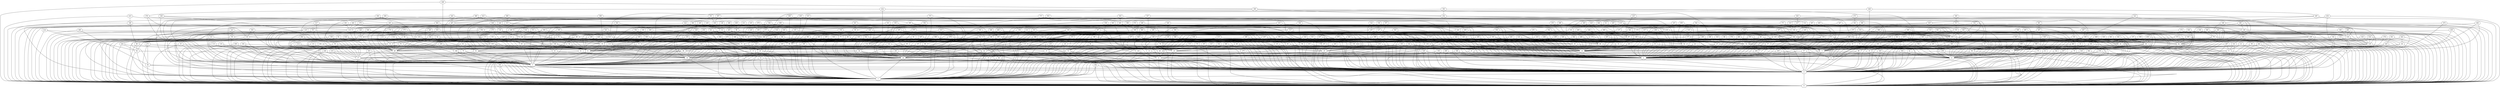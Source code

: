 /* Created by igraph 0.7.0 */
graph {
  0;
  1;
  2;
  3;
  4;
  5;
  6;
  7;
  8;
  9;
  10;
  11;
  12;
  13;
  14;
  15;
  16;
  17;
  18;
  19;
  20;
  21;
  22;
  23;
  24;
  25;
  26;
  27;
  28;
  29;
  30;
  31;
  32;
  33;
  34;
  35;
  36;
  37;
  38;
  39;
  40;
  41;
  42;
  43;
  44;
  45;
  46;
  47;
  48;
  49;
  50;
  51;
  52;
  53;
  54;
  55;
  56;
  57;
  58;
  59;
  60;
  61;
  62;
  63;
  64;
  65;
  66;
  67;
  68;
  69;
  70;
  71;
  72;
  73;
  74;
  75;
  76;
  77;
  78;
  79;
  80;
  81;
  82;
  83;
  84;
  85;
  86;
  87;
  88;
  89;
  90;
  91;
  92;
  93;
  94;
  95;
  96;
  97;
  98;
  99;
  100;
  101;
  102;
  103;
  104;
  105;
  106;
  107;
  108;
  109;
  110;
  111;
  112;
  113;
  114;
  115;
  116;
  117;
  118;
  119;
  120;
  121;
  122;
  123;
  124;
  125;
  126;
  127;
  128;
  129;
  130;
  131;
  132;
  133;
  134;
  135;
  136;
  137;
  138;
  139;
  140;
  141;
  142;
  143;
  144;
  145;
  146;
  147;
  148;
  149;
  150;
  151;
  152;
  153;
  154;
  155;
  156;
  157;
  158;
  159;
  160;
  161;
  162;
  163;
  164;
  165;
  166;
  167;
  168;
  169;
  170;
  171;
  172;
  173;
  174;
  175;
  176;
  177;
  178;
  179;
  180;
  181;
  182;
  183;
  184;
  185;
  186;
  187;
  188;
  189;
  190;
  191;
  192;
  193;
  194;
  195;
  196;
  197;
  198;
  199;
  200;
  201;
  202;
  203;
  204;
  205;
  206;
  207;
  208;
  209;
  210;
  211;
  212;
  213;
  214;
  215;
  216;
  217;
  218;
  219;
  220;
  221;
  222;
  223;
  224;
  225;
  226;
  227;
  228;
  229;
  230;
  231;
  232;
  233;
  234;
  235;
  236;
  237;
  238;
  239;
  240;
  241;
  242;
  243;
  244;
  245;
  246;
  247;
  248;
  249;
  250;
  251;
  252;
  253;
  254;
  255;
  256;
  257;
  258;
  259;
  260;
  261;
  262;
  263;
  264;
  265;
  266;
  267;
  268;
  269;
  270;
  271;
  272;
  273;
  274;
  275;
  276;
  277;
  278;
  279;
  280;
  281;
  282;
  283;
  284;
  285;
  286;
  287;
  288;
  289;
  290;
  291;
  292;
  293;
  294;
  295;
  296;
  297;
  298;
  299;
  300;
  301;
  302;
  303;
  304;
  305;
  306;
  307;
  308;
  309;
  310;
  311;
  312;
  313;
  314;
  315;
  316;
  317;
  318;
  319;
  320;
  321;
  322;
  323;
  324;
  325;
  326;
  327;
  328;
  329;
  330;
  331;
  332;
  333;
  334;
  335;
  336;
  337;
  338;
  339;
  340;
  341;
  342;
  343;
  344;
  345;
  346;
  347;
  348;
  349;
  350;
  351;
  352;
  353;
  354;
  355;
  356;
  357;
  358;
  359;
  360;
  361;
  362;
  363;
  364;
  365;
  366;
  367;
  368;
  369;
  370;
  371;
  372;
  373;
  374;
  375;
  376;
  377;
  378;
  379;
  380;
  381;
  382;
  383;
  384;
  385;
  386;
  387;
  388;
  389;
  390;
  391;
  392;
  393;
  394;
  395;
  396;
  397;
  398;
  399;
  400;
  401;
  402;
  403;
  404;
  405;
  406;
  407;
  408;
  409;
  410;
  411;
  412;
  413;
  414;
  415;
  416;
  417;
  418;
  419;
  420;
  421;
  422;
  423;
  424;
  425;
  426;
  427;
  428;
  429;
  430;
  431;
  432;
  433;
  434;
  435;
  436;
  437;
  438;
  439;
  440;
  441;
  442;
  443;
  444;
  445;
  446;
  447;
  448;
  449;
  450;
  451;
  452;
  453;
  454;
  455;
  456;
  457;
  458;
  459;
  460;
  461;
  462;
  463;
  464;
  465;
  466;
  467;
  468;
  469;
  470;
  471;
  472;
  473;
  474;
  475;
  476;
  477;
  478;
  479;
  480;
  481;
  482;
  483;
  484;
  485;
  486;
  487;
  488;
  489;
  490;
  491;
  492;
  493;
  494;
  495;
  496;
  497;
  498;
  499;

  1 -- 0;
  2 -- 0;
  3 -- 0;
  4 -- 0;
  5 -- 0;
  6 -- 0;
  7 -- 0;
  8 -- 0;
  9 -- 0;
  10 -- 0;
  11 -- 0;
  12 -- 0;
  13 -- 0;
  16 -- 0;
  17 -- 0;
  19 -- 0;
  20 -- 0;
  21 -- 0;
  24 -- 0;
  27 -- 0;
  28 -- 0;
  29 -- 0;
  30 -- 0;
  31 -- 0;
  32 -- 0;
  34 -- 0;
  38 -- 0;
  40 -- 0;
  41 -- 0;
  43 -- 0;
  44 -- 0;
  45 -- 0;
  47 -- 0;
  50 -- 0;
  51 -- 0;
  52 -- 0;
  54 -- 0;
  56 -- 0;
  58 -- 0;
  59 -- 0;
  61 -- 0;
  62 -- 0;
  63 -- 0;
  64 -- 0;
  67 -- 0;
  69 -- 0;
  70 -- 0;
  72 -- 0;
  73 -- 0;
  75 -- 0;
  76 -- 0;
  78 -- 0;
  83 -- 0;
  84 -- 0;
  85 -- 0;
  95 -- 0;
  96 -- 0;
  99 -- 0;
  100 -- 0;
  102 -- 0;
  108 -- 0;
  109 -- 0;
  110 -- 0;
  113 -- 0;
  114 -- 0;
  116 -- 0;
  129 -- 0;
  130 -- 0;
  131 -- 0;
  133 -- 0;
  134 -- 0;
  140 -- 0;
  148 -- 0;
  152 -- 0;
  157 -- 0;
  159 -- 0;
  164 -- 0;
  166 -- 0;
  174 -- 0;
  175 -- 0;
  178 -- 0;
  179 -- 0;
  181 -- 0;
  182 -- 0;
  186 -- 0;
  188 -- 0;
  194 -- 0;
  202 -- 0;
  204 -- 0;
  216 -- 0;
  217 -- 0;
  220 -- 0;
  223 -- 0;
  227 -- 0;
  233 -- 0;
  235 -- 0;
  236 -- 0;
  238 -- 0;
  244 -- 0;
  246 -- 0;
  254 -- 0;
  257 -- 0;
  259 -- 0;
  265 -- 0;
  266 -- 0;
  267 -- 0;
  270 -- 0;
  271 -- 0;
  272 -- 0;
  273 -- 0;
  288 -- 0;
  291 -- 0;
  294 -- 0;
  301 -- 0;
  306 -- 0;
  311 -- 0;
  320 -- 0;
  334 -- 0;
  337 -- 0;
  343 -- 0;
  345 -- 0;
  352 -- 0;
  357 -- 0;
  358 -- 0;
  361 -- 0;
  365 -- 0;
  366 -- 0;
  367 -- 0;
  370 -- 0;
  379 -- 0;
  384 -- 0;
  386 -- 0;
  387 -- 0;
  390 -- 0;
  391 -- 0;
  398 -- 0;
  399 -- 0;
  400 -- 0;
  402 -- 0;
  405 -- 0;
  408 -- 0;
  414 -- 0;
  415 -- 0;
  421 -- 0;
  427 -- 0;
  434 -- 0;
  435 -- 0;
  443 -- 0;
  445 -- 0;
  446 -- 0;
  453 -- 0;
  455 -- 0;
  457 -- 0;
  462 -- 0;
  467 -- 0;
  468 -- 0;
  470 -- 0;
  476 -- 0;
  485 -- 0;
  492 -- 0;
  494 -- 0;
  2 -- 1;
  3 -- 1;
  6 -- 1;
  8 -- 1;
  11 -- 1;
  13 -- 1;
  14 -- 1;
  15 -- 1;
  18 -- 1;
  19 -- 1;
  20 -- 1;
  24 -- 1;
  25 -- 1;
  26 -- 1;
  35 -- 1;
  36 -- 1;
  45 -- 1;
  54 -- 1;
  55 -- 1;
  60 -- 1;
  64 -- 1;
  67 -- 1;
  68 -- 1;
  69 -- 1;
  71 -- 1;
  77 -- 1;
  83 -- 1;
  92 -- 1;
  98 -- 1;
  100 -- 1;
  104 -- 1;
  117 -- 1;
  121 -- 1;
  126 -- 1;
  127 -- 1;
  136 -- 1;
  142 -- 1;
  145 -- 1;
  146 -- 1;
  149 -- 1;
  166 -- 1;
  168 -- 1;
  170 -- 1;
  174 -- 1;
  194 -- 1;
  196 -- 1;
  212 -- 1;
  236 -- 1;
  245 -- 1;
  248 -- 1;
  268 -- 1;
  274 -- 1;
  276 -- 1;
  279 -- 1;
  283 -- 1;
  288 -- 1;
  290 -- 1;
  291 -- 1;
  302 -- 1;
  312 -- 1;
  317 -- 1;
  346 -- 1;
  347 -- 1;
  358 -- 1;
  380 -- 1;
  391 -- 1;
  401 -- 1;
  403 -- 1;
  409 -- 1;
  410 -- 1;
  417 -- 1;
  438 -- 1;
  439 -- 1;
  441 -- 1;
  442 -- 1;
  456 -- 1;
  483 -- 1;
  492 -- 1;
  499 -- 1;
  3 -- 2;
  4 -- 2;
  5 -- 2;
  6 -- 2;
  7 -- 2;
  9 -- 2;
  10 -- 2;
  11 -- 2;
  12 -- 2;
  13 -- 2;
  14 -- 2;
  15 -- 2;
  17 -- 2;
  18 -- 2;
  22 -- 2;
  23 -- 2;
  25 -- 2;
  26 -- 2;
  27 -- 2;
  30 -- 2;
  32 -- 2;
  33 -- 2;
  37 -- 2;
  40 -- 2;
  43 -- 2;
  46 -- 2;
  48 -- 2;
  51 -- 2;
  52 -- 2;
  57 -- 2;
  59 -- 2;
  62 -- 2;
  68 -- 2;
  70 -- 2;
  71 -- 2;
  73 -- 2;
  74 -- 2;
  78 -- 2;
  79 -- 2;
  80 -- 2;
  81 -- 2;
  83 -- 2;
  88 -- 2;
  89 -- 2;
  93 -- 2;
  94 -- 2;
  95 -- 2;
  97 -- 2;
  101 -- 2;
  102 -- 2;
  103 -- 2;
  105 -- 2;
  117 -- 2;
  120 -- 2;
  123 -- 2;
  124 -- 2;
  127 -- 2;
  129 -- 2;
  133 -- 2;
  135 -- 2;
  136 -- 2;
  141 -- 2;
  142 -- 2;
  143 -- 2;
  144 -- 2;
  145 -- 2;
  147 -- 2;
  148 -- 2;
  151 -- 2;
  152 -- 2;
  153 -- 2;
  154 -- 2;
  158 -- 2;
  161 -- 2;
  162 -- 2;
  163 -- 2;
  165 -- 2;
  166 -- 2;
  167 -- 2;
  170 -- 2;
  173 -- 2;
  175 -- 2;
  176 -- 2;
  177 -- 2;
  178 -- 2;
  183 -- 2;
  184 -- 2;
  187 -- 2;
  189 -- 2;
  191 -- 2;
  193 -- 2;
  197 -- 2;
  202 -- 2;
  203 -- 2;
  207 -- 2;
  208 -- 2;
  209 -- 2;
  215 -- 2;
  220 -- 2;
  221 -- 2;
  225 -- 2;
  230 -- 2;
  233 -- 2;
  239 -- 2;
  248 -- 2;
  256 -- 2;
  265 -- 2;
  269 -- 2;
  279 -- 2;
  287 -- 2;
  293 -- 2;
  300 -- 2;
  308 -- 2;
  310 -- 2;
  311 -- 2;
  313 -- 2;
  318 -- 2;
  320 -- 2;
  321 -- 2;
  323 -- 2;
  325 -- 2;
  330 -- 2;
  331 -- 2;
  335 -- 2;
  351 -- 2;
  357 -- 2;
  360 -- 2;
  362 -- 2;
  365 -- 2;
  368 -- 2;
  369 -- 2;
  372 -- 2;
  378 -- 2;
  381 -- 2;
  384 -- 2;
  385 -- 2;
  394 -- 2;
  401 -- 2;
  404 -- 2;
  411 -- 2;
  428 -- 2;
  430 -- 2;
  433 -- 2;
  437 -- 2;
  439 -- 2;
  440 -- 2;
  447 -- 2;
  453 -- 2;
  455 -- 2;
  457 -- 2;
  460 -- 2;
  461 -- 2;
  466 -- 2;
  470 -- 2;
  476 -- 2;
  477 -- 2;
  482 -- 2;
  483 -- 2;
  489 -- 2;
  492 -- 2;
  493 -- 2;
  499 -- 2;
  4 -- 3;
  12 -- 3;
  14 -- 3;
  15 -- 3;
  16 -- 3;
  17 -- 3;
  18 -- 3;
  26 -- 3;
  28 -- 3;
  31 -- 3;
  34 -- 3;
  35 -- 3;
  37 -- 3;
  39 -- 3;
  48 -- 3;
  49 -- 3;
  50 -- 3;
  65 -- 3;
  68 -- 3;
  75 -- 3;
  76 -- 3;
  79 -- 3;
  86 -- 3;
  104 -- 3;
  110 -- 3;
  113 -- 3;
  116 -- 3;
  119 -- 3;
  121 -- 3;
  168 -- 3;
  171 -- 3;
  172 -- 3;
  176 -- 3;
  181 -- 3;
  204 -- 3;
  209 -- 3;
  212 -- 3;
  216 -- 3;
  242 -- 3;
  246 -- 3;
  249 -- 3;
  258 -- 3;
  264 -- 3;
  276 -- 3;
  286 -- 3;
  292 -- 3;
  299 -- 3;
  303 -- 3;
  308 -- 3;
  315 -- 3;
  326 -- 3;
  336 -- 3;
  349 -- 3;
  351 -- 3;
  356 -- 3;
  373 -- 3;
  376 -- 3;
  380 -- 3;
  381 -- 3;
  383 -- 3;
  390 -- 3;
  400 -- 3;
  405 -- 3;
  413 -- 3;
  420 -- 3;
  430 -- 3;
  440 -- 3;
  451 -- 3;
  490 -- 3;
  5 -- 4;
  7 -- 4;
  10 -- 4;
  16 -- 4;
  20 -- 4;
  23 -- 4;
  24 -- 4;
  25 -- 4;
  28 -- 4;
  37 -- 4;
  47 -- 4;
  49 -- 4;
  53 -- 4;
  56 -- 4;
  58 -- 4;
  63 -- 4;
  65 -- 4;
  70 -- 4;
  82 -- 4;
  87 -- 4;
  89 -- 4;
  95 -- 4;
  97 -- 4;
  98 -- 4;
  105 -- 4;
  109 -- 4;
  112 -- 4;
  119 -- 4;
  120 -- 4;
  122 -- 4;
  136 -- 4;
  137 -- 4;
  144 -- 4;
  153 -- 4;
  155 -- 4;
  158 -- 4;
  162 -- 4;
  164 -- 4;
  179 -- 4;
  180 -- 4;
  184 -- 4;
  201 -- 4;
  205 -- 4;
  206 -- 4;
  209 -- 4;
  217 -- 4;
  221 -- 4;
  222 -- 4;
  240 -- 4;
  250 -- 4;
  260 -- 4;
  264 -- 4;
  269 -- 4;
  272 -- 4;
  273 -- 4;
  275 -- 4;
  279 -- 4;
  282 -- 4;
  283 -- 4;
  303 -- 4;
  304 -- 4;
  308 -- 4;
  314 -- 4;
  320 -- 4;
  326 -- 4;
  342 -- 4;
  344 -- 4;
  350 -- 4;
  355 -- 4;
  370 -- 4;
  378 -- 4;
  384 -- 4;
  396 -- 4;
  398 -- 4;
  405 -- 4;
  407 -- 4;
  427 -- 4;
  428 -- 4;
  429 -- 4;
  438 -- 4;
  454 -- 4;
  461 -- 4;
  463 -- 4;
  464 -- 4;
  465 -- 4;
  468 -- 4;
  474 -- 4;
  476 -- 4;
  486 -- 4;
  487 -- 4;
  489 -- 4;
  490 -- 4;
  491 -- 4;
  497 -- 4;
  19 -- 5;
  52 -- 5;
  82 -- 5;
  86 -- 5;
  93 -- 5;
  117 -- 5;
  181 -- 5;
  204 -- 5;
  219 -- 5;
  220 -- 5;
  223 -- 5;
  261 -- 5;
  268 -- 5;
  304 -- 5;
  321 -- 5;
  341 -- 5;
  344 -- 5;
  369 -- 5;
  371 -- 5;
  393 -- 5;
  442 -- 5;
  451 -- 5;
  8 -- 6;
  9 -- 6;
  22 -- 6;
  31 -- 6;
  36 -- 6;
  44 -- 6;
  53 -- 6;
  56 -- 6;
  61 -- 6;
  75 -- 6;
  96 -- 6;
  102 -- 6;
  126 -- 6;
  130 -- 6;
  160 -- 6;
  192 -- 6;
  206 -- 6;
  208 -- 6;
  224 -- 6;
  259 -- 6;
  275 -- 6;
  284 -- 6;
  285 -- 6;
  332 -- 6;
  334 -- 6;
  345 -- 6;
  382 -- 6;
  433 -- 6;
  440 -- 6;
  457 -- 6;
  469 -- 6;
  482 -- 6;
  23 -- 7;
  42 -- 7;
  44 -- 7;
  46 -- 7;
  48 -- 7;
  85 -- 7;
  107 -- 7;
  150 -- 7;
  157 -- 7;
  271 -- 7;
  295 -- 7;
  333 -- 7;
  372 -- 7;
  391 -- 7;
  399 -- 7;
  479 -- 7;
  483 -- 7;
  364 -- 8;
  21 -- 9;
  53 -- 9;
  141 -- 9;
  287 -- 9;
  90 -- 10;
  214 -- 10;
  360 -- 10;
  426 -- 10;
  57 -- 11;
  88 -- 11;
  115 -- 11;
  252 -- 11;
  289 -- 11;
  339 -- 11;
  362 -- 11;
  424 -- 11;
  435 -- 11;
  495 -- 11;
  49 -- 12;
  57 -- 12;
  139 -- 12;
  145 -- 12;
  197 -- 12;
  266 -- 12;
  368 -- 12;
  471 -- 12;
  33 -- 13;
  199 -- 13;
  277 -- 13;
  493 -- 13;
  22 -- 15;
  169 -- 15;
  251 -- 15;
  337 -- 15;
  21 -- 16;
  30 -- 16;
  33 -- 16;
  39 -- 16;
  45 -- 16;
  47 -- 16;
  62 -- 16;
  67 -- 16;
  72 -- 16;
  85 -- 16;
  86 -- 16;
  87 -- 16;
  91 -- 16;
  107 -- 16;
  118 -- 16;
  123 -- 16;
  132 -- 16;
  134 -- 16;
  141 -- 16;
  142 -- 16;
  183 -- 16;
  193 -- 16;
  197 -- 16;
  200 -- 16;
  201 -- 16;
  202 -- 16;
  210 -- 16;
  213 -- 16;
  237 -- 16;
  238 -- 16;
  250 -- 16;
  251 -- 16;
  257 -- 16;
  280 -- 16;
  284 -- 16;
  296 -- 16;
  313 -- 16;
  327 -- 16;
  337 -- 16;
  352 -- 16;
  379 -- 16;
  385 -- 16;
  478 -- 16;
  91 -- 17;
  96 -- 17;
  125 -- 17;
  259 -- 17;
  277 -- 17;
  303 -- 17;
  353 -- 17;
  354 -- 17;
  375 -- 17;
  416 -- 17;
  41 -- 18;
  43 -- 18;
  88 -- 18;
  103 -- 18;
  106 -- 18;
  112 -- 18;
  114 -- 18;
  155 -- 18;
  168 -- 18;
  203 -- 18;
  246 -- 18;
  306 -- 18;
  311 -- 18;
  351 -- 18;
  386 -- 18;
  395 -- 18;
  402 -- 18;
  413 -- 18;
  428 -- 18;
  480 -- 18;
  482 -- 18;
  496 -- 18;
  46 -- 20;
  58 -- 20;
  60 -- 20;
  66 -- 20;
  76 -- 20;
  221 -- 20;
  228 -- 20;
  241 -- 20;
  243 -- 20;
  297 -- 20;
  310 -- 20;
  327 -- 20;
  366 -- 20;
  468 -- 20;
  71 -- 24;
  114 -- 24;
  198 -- 24;
  210 -- 24;
  231 -- 24;
  325 -- 24;
  338 -- 24;
  339 -- 24;
  63 -- 25;
  77 -- 25;
  108 -- 25;
  242 -- 25;
  272 -- 25;
  293 -- 25;
  317 -- 25;
  27 -- 26;
  29 -- 26;
  34 -- 26;
  40 -- 26;
  41 -- 26;
  51 -- 26;
  54 -- 26;
  60 -- 26;
  64 -- 26;
  66 -- 26;
  94 -- 26;
  106 -- 26;
  122 -- 26;
  131 -- 26;
  147 -- 26;
  150 -- 26;
  163 -- 26;
  165 -- 26;
  171 -- 26;
  184 -- 26;
  187 -- 26;
  192 -- 26;
  207 -- 26;
  214 -- 26;
  216 -- 26;
  218 -- 26;
  231 -- 26;
  234 -- 26;
  239 -- 26;
  269 -- 26;
  282 -- 26;
  283 -- 26;
  310 -- 26;
  318 -- 26;
  327 -- 26;
  330 -- 26;
  356 -- 26;
  361 -- 26;
  392 -- 26;
  418 -- 26;
  422 -- 26;
  424 -- 26;
  431 -- 26;
  432 -- 26;
  478 -- 26;
  495 -- 26;
  29 -- 27;
  196 -- 27;
  198 -- 27;
  230 -- 27;
  232 -- 27;
  364 -- 27;
  397 -- 27;
  32 -- 28;
  36 -- 28;
  55 -- 28;
  74 -- 28;
  78 -- 28;
  92 -- 28;
  111 -- 28;
  118 -- 28;
  129 -- 28;
  144 -- 28;
  159 -- 28;
  172 -- 28;
  185 -- 28;
  190 -- 28;
  211 -- 28;
  241 -- 28;
  278 -- 28;
  281 -- 28;
  287 -- 28;
  289 -- 28;
  325 -- 28;
  328 -- 28;
  348 -- 28;
  349 -- 28;
  353 -- 28;
  354 -- 28;
  360 -- 28;
  400 -- 28;
  412 -- 28;
  416 -- 28;
  417 -- 28;
  469 -- 28;
  497 -- 28;
  250 -- 29;
  176 -- 30;
  443 -- 30;
  35 -- 31;
  42 -- 31;
  55 -- 31;
  59 -- 31;
  65 -- 31;
  66 -- 31;
  73 -- 31;
  82 -- 31;
  92 -- 31;
  97 -- 31;
  101 -- 31;
  108 -- 31;
  109 -- 31;
  113 -- 31;
  115 -- 31;
  122 -- 31;
  128 -- 31;
  135 -- 31;
  138 -- 31;
  147 -- 31;
  154 -- 31;
  177 -- 31;
  178 -- 31;
  182 -- 31;
  189 -- 31;
  199 -- 31;
  205 -- 31;
  212 -- 31;
  217 -- 31;
  233 -- 31;
  255 -- 31;
  293 -- 31;
  329 -- 31;
  332 -- 31;
  343 -- 31;
  355 -- 31;
  367 -- 31;
  403 -- 31;
  408 -- 31;
  418 -- 31;
  450 -- 31;
  475 -- 31;
  486 -- 31;
  42 -- 32;
  91 -- 32;
  123 -- 32;
  211 -- 32;
  121 -- 33;
  149 -- 33;
  411 -- 33;
  61 -- 34;
  84 -- 34;
  132 -- 34;
  169 -- 34;
  183 -- 34;
  219 -- 34;
  371 -- 34;
  494 -- 34;
  38 -- 35;
  72 -- 35;
  81 -- 35;
  89 -- 35;
  157 -- 35;
  165 -- 35;
  211 -- 35;
  254 -- 35;
  262 -- 35;
  290 -- 35;
  296 -- 35;
  298 -- 35;
  434 -- 35;
  458 -- 35;
  477 -- 35;
  38 -- 36;
  50 -- 36;
  74 -- 36;
  77 -- 36;
  80 -- 36;
  84 -- 36;
  87 -- 36;
  90 -- 36;
  140 -- 36;
  143 -- 36;
  146 -- 36;
  159 -- 36;
  163 -- 36;
  189 -- 36;
  195 -- 36;
  198 -- 36;
  203 -- 36;
  229 -- 36;
  240 -- 36;
  255 -- 36;
  260 -- 36;
  274 -- 36;
  284 -- 36;
  309 -- 36;
  316 -- 36;
  319 -- 36;
  335 -- 36;
  339 -- 36;
  359 -- 36;
  364 -- 36;
  377 -- 36;
  378 -- 36;
  381 -- 36;
  407 -- 36;
  419 -- 36;
  442 -- 36;
  449 -- 36;
  471 -- 36;
  488 -- 36;
  235 -- 37;
  367 -- 37;
  39 -- 38;
  304 -- 38;
  241 -- 39;
  300 -- 39;
  81 -- 40;
  110 -- 40;
  132 -- 40;
  167 -- 40;
  280 -- 40;
  475 -- 40;
  496 -- 40;
  190 -- 41;
  244 -- 41;
  389 -- 41;
  414 -- 42;
  228 -- 43;
  305 -- 43;
  315 -- 43;
  103 -- 44;
  155 -- 44;
  161 -- 44;
  162 -- 44;
  190 -- 44;
  193 -- 44;
  388 -- 44;
  443 -- 44;
  286 -- 45;
  222 -- 46;
  236 -- 46;
  243 -- 46;
  328 -- 46;
  330 -- 46;
  358 -- 46;
  410 -- 46;
  460 -- 46;
  461 -- 46;
  164 -- 47;
  249 -- 47;
  289 -- 47;
  318 -- 47;
  182 -- 48;
  192 -- 49;
  201 -- 49;
  302 -- 49;
  347 -- 49;
  118 -- 50;
  223 -- 50;
  94 -- 51;
  180 -- 51;
  229 -- 51;
  237 -- 51;
  274 -- 51;
  294 -- 51;
  338 -- 51;
  90 -- 52;
  111 -- 52;
  149 -- 52;
  238 -- 52;
  245 -- 52;
  249 -- 52;
  322 -- 52;
  342 -- 52;
  366 -- 52;
  412 -- 52;
  472 -- 52;
  119 -- 53;
  423 -- 53;
  69 -- 54;
  244 -- 54;
  295 -- 54;
  414 -- 54;
  260 -- 56;
  299 -- 56;
  307 -- 56;
  329 -- 56;
  398 -- 56;
  429 -- 56;
  489 -- 56;
  215 -- 58;
  350 -- 58;
  444 -- 58;
  450 -- 58;
  431 -- 60;
  452 -- 60;
  79 -- 62;
  99 -- 62;
  100 -- 62;
  116 -- 62;
  160 -- 62;
  173 -- 62;
  188 -- 62;
  196 -- 62;
  242 -- 62;
  277 -- 62;
  278 -- 62;
  340 -- 62;
  404 -- 62;
  498 -- 62;
  386 -- 63;
  421 -- 63;
  449 -- 63;
  93 -- 64;
  104 -- 64;
  115 -- 64;
  137 -- 64;
  359 -- 64;
  99 -- 65;
  111 -- 65;
  227 -- 65;
  270 -- 65;
  146 -- 66;
  263 -- 67;
  156 -- 68;
  175 -- 68;
  333 -- 68;
  128 -- 69;
  139 -- 69;
  140 -- 69;
  186 -- 69;
  324 -- 69;
  471 -- 69;
  478 -- 69;
  262 -- 71;
  273 -- 71;
  290 -- 71;
  312 -- 71;
  355 -- 72;
  167 -- 73;
  98 -- 74;
  107 -- 74;
  112 -- 74;
  158 -- 74;
  206 -- 74;
  229 -- 74;
  258 -- 74;
  333 -- 74;
  363 -- 74;
  396 -- 74;
  407 -- 74;
  422 -- 74;
  474 -- 74;
  80 -- 75;
  200 -- 75;
  135 -- 76;
  139 -- 76;
  151 -- 76;
  239 -- 76;
  321 -- 76;
  385 -- 76;
  126 -- 77;
  148 -- 77;
  154 -- 77;
  185 -- 77;
  191 -- 77;
  316 -- 77;
  458 -- 77;
  101 -- 78;
  226 -- 78;
  256 -- 79;
  390 -- 79;
  105 -- 82;
  177 -- 82;
  210 -- 82;
  218 -- 82;
  227 -- 82;
  247 -- 82;
  286 -- 82;
  301 -- 82;
  403 -- 82;
  416 -- 82;
  445 -- 82;
  459 -- 82;
  481 -- 82;
  234 -- 83;
  271 -- 83;
  485 -- 83;
  179 -- 84;
  375 -- 84;
  120 -- 85;
  124 -- 85;
  261 -- 85;
  276 -- 85;
  373 -- 85;
  124 -- 86;
  174 -- 86;
  191 -- 86;
  226 -- 86;
  232 -- 86;
  253 -- 86;
  257 -- 86;
  288 -- 86;
  295 -- 86;
  329 -- 86;
  345 -- 86;
  402 -- 86;
  406 -- 86;
  413 -- 86;
  137 -- 87;
  225 -- 87;
  282 -- 87;
  404 -- 87;
  425 -- 87;
  465 -- 87;
  466 -- 87;
  475 -- 87;
  484 -- 87;
  487 -- 87;
  161 -- 88;
  291 -- 88;
  436 -- 92;
  152 -- 93;
  215 -- 93;
  255 -- 93;
  300 -- 95;
  106 -- 96;
  131 -- 96;
  160 -- 96;
  230 -- 96;
  439 -- 96;
  128 -- 97;
  133 -- 97;
  459 -- 97;
  231 -- 98;
  409 -- 98;
  224 -- 99;
  253 -- 100;
  143 -- 103;
  151 -- 103;
  218 -- 103;
  280 -- 103;
  336 -- 103;
  340 -- 103;
  354 -- 103;
  361 -- 103;
  418 -- 103;
  462 -- 103;
  125 -- 105;
  297 -- 105;
  363 -- 105;
  447 -- 105;
  498 -- 105;
  429 -- 107;
  171 -- 108;
  228 -- 108;
  377 -- 108;
  195 -- 109;
  234 -- 109;
  267 -- 109;
  389 -- 109;
  423 -- 109;
  169 -- 111;
  138 -- 112;
  199 -- 112;
  200 -- 112;
  205 -- 112;
  331 -- 114;
  375 -- 114;
  425 -- 114;
  430 -- 114;
  458 -- 114;
  350 -- 115;
  125 -- 116;
  376 -- 116;
  383 -- 116;
  150 -- 118;
  186 -- 118;
  247 -- 118;
  264 -- 118;
  379 -- 118;
  401 -- 118;
  422 -- 118;
  431 -- 118;
  195 -- 119;
  307 -- 120;
  359 -- 120;
  480 -- 120;
  495 -- 120;
  127 -- 123;
  352 -- 123;
  427 -- 125;
  156 -- 127;
  134 -- 128;
  187 -- 128;
  341 -- 128;
  356 -- 128;
  419 -- 128;
  472 -- 128;
  130 -- 129;
  172 -- 129;
  208 -- 129;
  285 -- 129;
  334 -- 129;
  343 -- 129;
  406 -- 129;
  481 -- 129;
  138 -- 130;
  156 -- 130;
  251 -- 130;
  270 -- 130;
  285 -- 130;
  306 -- 130;
  307 -- 130;
  397 -- 130;
  452 -- 130;
  235 -- 132;
  370 -- 132;
  374 -- 132;
  392 -- 132;
  490 -- 132;
  226 -- 134;
  446 -- 134;
  426 -- 135;
  173 -- 136;
  278 -- 136;
  309 -- 136;
  441 -- 136;
  252 -- 137;
  153 -- 139;
  296 -- 139;
  372 -- 140;
  254 -- 141;
  263 -- 141;
  232 -- 144;
  324 -- 144;
  363 -- 144;
  460 -- 144;
  328 -- 145;
  436 -- 145;
  180 -- 146;
  214 -- 146;
  268 -- 146;
  466 -- 146;
  488 -- 146;
  261 -- 147;
  305 -- 147;
  312 -- 147;
  374 -- 147;
  298 -- 148;
  344 -- 148;
  399 -- 148;
  170 -- 149;
  464 -- 149;
  313 -- 151;
  346 -- 151;
  341 -- 153;
  245 -- 155;
  247 -- 155;
  455 -- 155;
  315 -- 158;
  319 -- 158;
  371 -- 158;
  392 -- 158;
  425 -- 158;
  437 -- 158;
  445 -- 158;
  323 -- 160;
  420 -- 160;
  467 -- 160;
  314 -- 161;
  194 -- 163;
  297 -- 163;
  340 -- 164;
  438 -- 164;
  477 -- 164;
  266 -- 165;
  275 -- 165;
  472 -- 166;
  377 -- 167;
  294 -- 168;
  412 -- 168;
  484 -- 168;
  499 -- 168;
  262 -- 169;
  342 -- 169;
  188 -- 170;
  314 -- 170;
  338 -- 170;
  446 -- 170;
  447 -- 170;
  487 -- 170;
  316 -- 172;
  326 -- 172;
  336 -- 172;
  348 -- 172;
  298 -- 174;
  256 -- 177;
  410 -- 177;
  213 -- 178;
  185 -- 179;
  382 -- 179;
  243 -- 180;
  248 -- 180;
  396 -- 180;
  437 -- 180;
  474 -- 180;
  292 -- 181;
  309 -- 181;
  265 -- 182;
  454 -- 182;
  424 -- 184;
  252 -- 185;
  349 -- 185;
  415 -- 186;
  387 -- 188;
  353 -- 189;
  441 -- 189;
  302 -- 190;
  387 -- 191;
  411 -- 191;
  213 -- 192;
  317 -- 193;
  459 -- 194;
  435 -- 195;
  465 -- 195;
  479 -- 195;
  493 -- 195;
  207 -- 197;
  222 -- 197;
  237 -- 197;
  324 -- 197;
  331 -- 197;
  409 -- 197;
  456 -- 197;
  225 -- 199;
  451 -- 199;
  497 -- 199;
  494 -- 200;
  491 -- 201;
  394 -- 203;
  263 -- 204;
  433 -- 204;
  415 -- 205;
  258 -- 207;
  299 -- 208;
  432 -- 208;
  473 -- 208;
  332 -- 209;
  362 -- 209;
  448 -- 209;
  479 -- 211;
  253 -- 214;
  219 -- 218;
  267 -- 218;
  281 -- 218;
  347 -- 219;
  389 -- 219;
  301 -- 220;
  224 -- 222;
  305 -- 224;
  464 -- 224;
  240 -- 226;
  374 -- 226;
  469 -- 226;
  449 -- 227;
  322 -- 233;
  348 -- 234;
  365 -- 235;
  467 -- 235;
  388 -- 238;
  454 -- 244;
  395 -- 249;
  393 -- 252;
  395 -- 252;
  456 -- 264;
  420 -- 267;
  423 -- 267;
  463 -- 267;
  488 -- 267;
  319 -- 273;
  491 -- 274;
  368 -- 275;
  281 -- 277;
  292 -- 279;
  373 -- 281;
  444 -- 281;
  473 -- 281;
  322 -- 297;
  357 -- 297;
  376 -- 305;
  481 -- 307;
  335 -- 309;
  383 -- 309;
  393 -- 309;
  434 -- 309;
  436 -- 309;
  369 -- 312;
  450 -- 312;
  406 -- 313;
  419 -- 314;
  486 -- 315;
  480 -- 316;
  417 -- 317;
  323 -- 319;
  484 -- 328;
  388 -- 332;
  426 -- 336;
  346 -- 337;
  473 -- 341;
  470 -- 354;
  380 -- 356;
  394 -- 366;
  432 -- 376;
  382 -- 377;
  444 -- 377;
  452 -- 380;
  397 -- 386;
  448 -- 387;
  408 -- 395;
  496 -- 407;
  421 -- 413;
  448 -- 413;
  485 -- 413;
  453 -- 429;
  463 -- 437;
  462 -- 454;
  498 -- 489;
}
